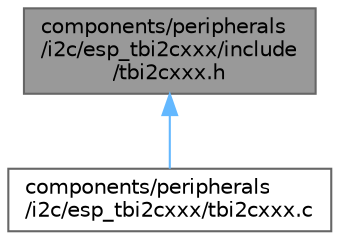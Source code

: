 digraph "components/peripherals/i2c/esp_tbi2cxxx/include/tbi2cxxx.h"
{
 // LATEX_PDF_SIZE
  bgcolor="transparent";
  edge [fontname=Helvetica,fontsize=10,labelfontname=Helvetica,labelfontsize=10];
  node [fontname=Helvetica,fontsize=10,shape=box,height=0.2,width=0.4];
  Node1 [id="Node000001",label="components/peripherals\l/i2c/esp_tbi2cxxx/include\l/tbi2cxxx.h",height=0.2,width=0.4,color="gray40", fillcolor="grey60", style="filled", fontcolor="black",tooltip=" "];
  Node1 -> Node2 [id="edge1_Node000001_Node000002",dir="back",color="steelblue1",style="solid",tooltip=" "];
  Node2 [id="Node000002",label="components/peripherals\l/i2c/esp_tbi2cxxx/tbi2cxxx.c",height=0.2,width=0.4,color="grey40", fillcolor="white", style="filled",URL="$tbi2cxxx_8c.html",tooltip=" "];
}

